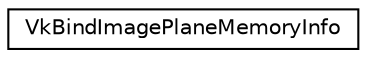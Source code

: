 digraph "Graphical Class Hierarchy"
{
 // LATEX_PDF_SIZE
  edge [fontname="Helvetica",fontsize="10",labelfontname="Helvetica",labelfontsize="10"];
  node [fontname="Helvetica",fontsize="10",shape=record];
  rankdir="LR";
  Node0 [label="VkBindImagePlaneMemoryInfo",height=0.2,width=0.4,color="black", fillcolor="white", style="filled",URL="$structVkBindImagePlaneMemoryInfo.html",tooltip=" "];
}
